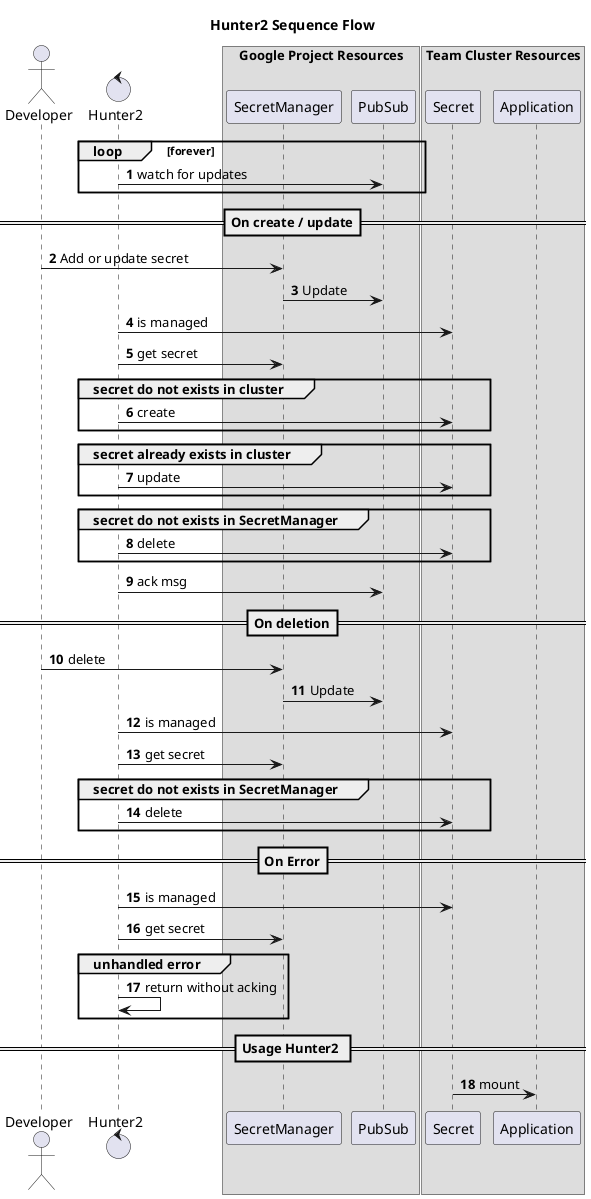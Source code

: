 @startuml component
title Hunter2 Sequence Flow
skinparam maxMessageSize 300
autonumber

actor developer as "Developer"
control hunter as "Hunter2"

box "Google Project Resources"
participant SecretManager
participant PubSub
end box

box "Team Cluster Resources"
participant Secret
participant Application
end box

loop forever
	hunter -> PubSub: watch for updates
end

==On create / update==

developer -> SecretManager: Add or update secret
SecretManager -> PubSub: Update
hunter -> Secret: is managed
hunter -> SecretManager: get secret

group secret do not exists in cluster
    hunter -> Secret: create
end

group secret already exists in cluster
    hunter -> Secret: update
end

group secret do not exists in SecretManager
    hunter -> Secret: delete
end

hunter -> PubSub: ack msg

==On deletion==
    developer -> SecretManager: delete
    SecretManager -> PubSub: Update
    hunter -> Secret: is managed
    hunter -> SecretManager: get secret

group secret do not exists in SecretManager
      hunter -> Secret: delete
end

==On Error==
hunter -> Secret: is managed
hunter -> SecretManager: get secret

group unhandled error
    hunter -> hunter: return without acking
end

== Usage Hunter2 ==

Secret -> Application: mount

@enduml
